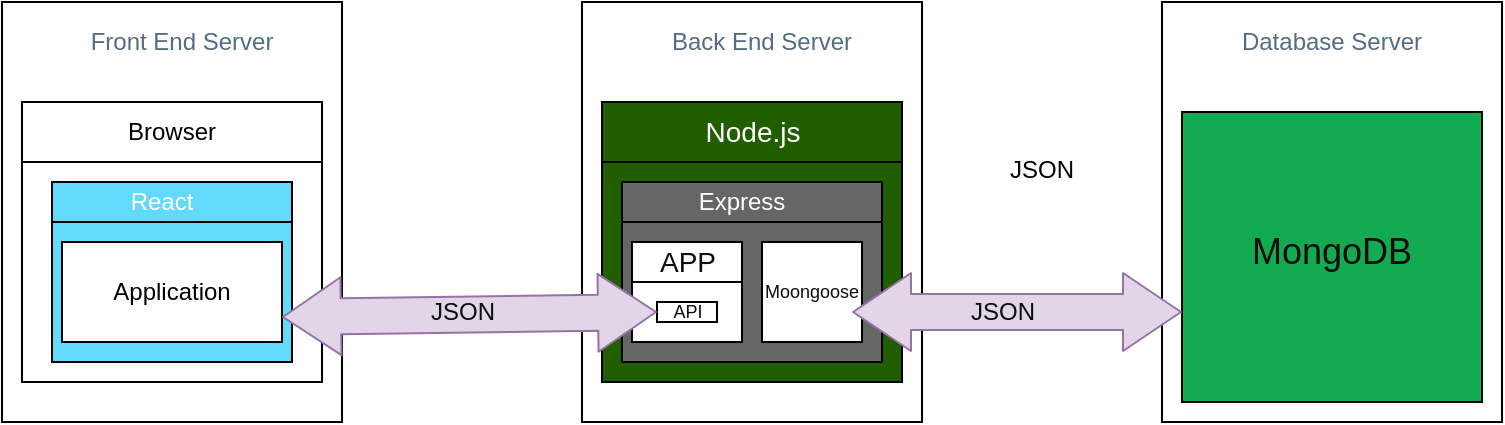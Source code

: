 <mxfile version="14.7.7" type="device"><diagram id="ThDXpCTYLng6TE8pf1K3" name="Page-1"><mxGraphModel dx="868" dy="450" grid="1" gridSize="10" guides="1" tooltips="1" connect="1" arrows="1" fold="1" page="1" pageScale="1" pageWidth="850" pageHeight="1100" math="0" shadow="0"><root><mxCell id="0"/><mxCell id="1" parent="0"/><mxCell id="wD5xVIVboduCWBvw1n_5-41" value="" style="rounded=0;whiteSpace=wrap;html=1;fillColor=#61dafb;" vertex="1" parent="1"><mxGeometry x="380" y="164" width="120" height="90" as="geometry"/></mxCell><mxCell id="wD5xVIVboduCWBvw1n_5-1" value="" style="rounded=0;whiteSpace=wrap;html=1;" vertex="1" parent="1"><mxGeometry x="70" y="70" width="170" height="210" as="geometry"/></mxCell><mxCell id="wD5xVIVboduCWBvw1n_5-2" value="Front End Server" style="text;html=1;strokeColor=none;fillColor=none;align=center;verticalAlign=middle;whiteSpace=wrap;rounded=0;fontColor=#546c84;" vertex="1" parent="1"><mxGeometry x="110" y="80" width="100" height="20" as="geometry"/></mxCell><mxCell id="wD5xVIVboduCWBvw1n_5-3" style="edgeStyle=orthogonalEdgeStyle;rounded=0;orthogonalLoop=1;jettySize=auto;html=1;exitX=0.5;exitY=1;exitDx=0;exitDy=0;" edge="1" parent="1" source="wD5xVIVboduCWBvw1n_5-2" target="wD5xVIVboduCWBvw1n_5-2"><mxGeometry relative="1" as="geometry"/></mxCell><mxCell id="wD5xVIVboduCWBvw1n_5-4" value="" style="rounded=0;whiteSpace=wrap;html=1;" vertex="1" parent="1"><mxGeometry x="360" y="70" width="170" height="210" as="geometry"/></mxCell><mxCell id="wD5xVIVboduCWBvw1n_5-5" value="Back End Server" style="text;html=1;strokeColor=none;fillColor=none;align=center;verticalAlign=middle;whiteSpace=wrap;rounded=0;fontColor=#546c84;" vertex="1" parent="1"><mxGeometry x="400" y="80" width="100" height="20" as="geometry"/></mxCell><mxCell id="wD5xVIVboduCWBvw1n_5-6" style="edgeStyle=orthogonalEdgeStyle;rounded=0;orthogonalLoop=1;jettySize=auto;html=1;exitX=0.5;exitY=1;exitDx=0;exitDy=0;" edge="1" source="wD5xVIVboduCWBvw1n_5-5" target="wD5xVIVboduCWBvw1n_5-5" parent="1"><mxGeometry relative="1" as="geometry"/></mxCell><mxCell id="wD5xVIVboduCWBvw1n_5-7" value="" style="rounded=0;whiteSpace=wrap;html=1;" vertex="1" parent="1"><mxGeometry x="650" y="70" width="170" height="210" as="geometry"/></mxCell><mxCell id="wD5xVIVboduCWBvw1n_5-8" value="Database Server" style="text;html=1;strokeColor=none;fillColor=none;align=center;verticalAlign=middle;whiteSpace=wrap;rounded=0;fontColor=#546c84;" vertex="1" parent="1"><mxGeometry x="685" y="80" width="100" height="20" as="geometry"/></mxCell><mxCell id="wD5xVIVboduCWBvw1n_5-9" style="edgeStyle=orthogonalEdgeStyle;rounded=0;orthogonalLoop=1;jettySize=auto;html=1;exitX=0.5;exitY=1;exitDx=0;exitDy=0;" edge="1" source="wD5xVIVboduCWBvw1n_5-8" target="wD5xVIVboduCWBvw1n_5-8" parent="1"><mxGeometry relative="1" as="geometry"/></mxCell><mxCell id="wD5xVIVboduCWBvw1n_5-14" value="JSON" style="text;html=1;strokeColor=none;fillColor=none;align=center;verticalAlign=middle;whiteSpace=wrap;rounded=0;" vertex="1" parent="1"><mxGeometry x="570" y="144" width="40" height="20" as="geometry"/></mxCell><mxCell id="wD5xVIVboduCWBvw1n_5-15" style="edgeStyle=orthogonalEdgeStyle;rounded=0;orthogonalLoop=1;jettySize=auto;html=1;exitX=0.5;exitY=1;exitDx=0;exitDy=0;" edge="1" source="wD5xVIVboduCWBvw1n_5-14" target="wD5xVIVboduCWBvw1n_5-14" parent="1"><mxGeometry relative="1" as="geometry"/></mxCell><mxCell id="wD5xVIVboduCWBvw1n_5-17" value="" style="rounded=0;whiteSpace=wrap;html=1;" vertex="1" parent="1"><mxGeometry x="80" y="120" width="150" height="140" as="geometry"/></mxCell><mxCell id="wD5xVIVboduCWBvw1n_5-22" value="" style="rounded=0;whiteSpace=wrap;html=1;" vertex="1" parent="1"><mxGeometry x="80" y="120" width="150" height="30" as="geometry"/></mxCell><mxCell id="wD5xVIVboduCWBvw1n_5-23" value="" style="rounded=0;whiteSpace=wrap;html=1;fillColor=#61dafb;" vertex="1" parent="1"><mxGeometry x="95" y="160" width="120" height="90" as="geometry"/></mxCell><mxCell id="wD5xVIVboduCWBvw1n_5-27" value="JSON" style="text;html=1;strokeColor=none;fillColor=none;align=center;verticalAlign=middle;whiteSpace=wrap;rounded=0;" vertex="1" parent="1"><mxGeometry x="280" y="215" width="40" height="20" as="geometry"/></mxCell><mxCell id="wD5xVIVboduCWBvw1n_5-28" style="edgeStyle=orthogonalEdgeStyle;rounded=0;orthogonalLoop=1;jettySize=auto;html=1;exitX=0.5;exitY=1;exitDx=0;exitDy=0;" edge="1" source="wD5xVIVboduCWBvw1n_5-27" target="wD5xVIVboduCWBvw1n_5-27" parent="1"><mxGeometry relative="1" as="geometry"/></mxCell><mxCell id="wD5xVIVboduCWBvw1n_5-30" value="Browser" style="text;html=1;strokeColor=none;fillColor=none;align=center;verticalAlign=middle;whiteSpace=wrap;rounded=0;" vertex="1" parent="1"><mxGeometry x="135" y="125" width="40" height="20" as="geometry"/></mxCell><mxCell id="wD5xVIVboduCWBvw1n_5-31" value="" style="rounded=0;whiteSpace=wrap;html=1;fillColor=#61dafb;" vertex="1" parent="1"><mxGeometry x="95" y="160" width="120" height="20" as="geometry"/></mxCell><mxCell id="wD5xVIVboduCWBvw1n_5-32" value="React" style="text;html=1;align=center;verticalAlign=middle;whiteSpace=wrap;rounded=0;fontColor=#FFFFFF;" vertex="1" parent="1"><mxGeometry x="130" y="160" width="40" height="20" as="geometry"/></mxCell><mxCell id="wD5xVIVboduCWBvw1n_5-33" value="Application" style="rounded=0;whiteSpace=wrap;html=1;" vertex="1" parent="1"><mxGeometry x="100" y="190" width="110" height="50" as="geometry"/></mxCell><mxCell id="wD5xVIVboduCWBvw1n_5-34" value="" style="rounded=0;whiteSpace=wrap;html=1;fontColor=#FFFFFF;fillColor=#13aa52;" vertex="1" parent="1"><mxGeometry x="660" y="125" width="150" height="145" as="geometry"/></mxCell><mxCell id="wD5xVIVboduCWBvw1n_5-35" value="MongoDB" style="text;html=1;strokeColor=none;fillColor=none;align=center;verticalAlign=middle;whiteSpace=wrap;rounded=0;fontColor=#0D0D0D;fontSize=18;" vertex="1" parent="1"><mxGeometry x="700" y="180" width="70" height="30" as="geometry"/></mxCell><mxCell id="wD5xVIVboduCWBvw1n_5-42" value="" style="rounded=0;whiteSpace=wrap;html=1;fillColor=#205e00;" vertex="1" parent="1"><mxGeometry x="370" y="120" width="150" height="140" as="geometry"/></mxCell><mxCell id="wD5xVIVboduCWBvw1n_5-43" value="" style="rounded=0;whiteSpace=wrap;html=1;fillColor=#666666;" vertex="1" parent="1"><mxGeometry x="380" y="160" width="130" height="90" as="geometry"/></mxCell><mxCell id="wD5xVIVboduCWBvw1n_5-45" value="" style="rounded=0;whiteSpace=wrap;html=1;fillColor=#205e00;" vertex="1" parent="1"><mxGeometry x="370" y="120" width="150" height="30" as="geometry"/></mxCell><mxCell id="wD5xVIVboduCWBvw1n_5-46" value="Node.js" style="text;html=1;strokeColor=none;fillColor=none;align=center;verticalAlign=middle;whiteSpace=wrap;rounded=0;fontColor=#FFFFFF;fontSize=14;" vertex="1" parent="1"><mxGeometry x="417.5" y="125" width="55" height="20" as="geometry"/></mxCell><mxCell id="wD5xVIVboduCWBvw1n_5-47" value="" style="rounded=0;whiteSpace=wrap;html=1;fillColor=#666666;" vertex="1" parent="1"><mxGeometry x="380" y="160" width="130" height="20" as="geometry"/></mxCell><mxCell id="wD5xVIVboduCWBvw1n_5-48" value="Express" style="text;html=1;align=center;verticalAlign=middle;whiteSpace=wrap;rounded=0;fontColor=#FFFFFF;" vertex="1" parent="1"><mxGeometry x="420" y="160" width="40" height="20" as="geometry"/></mxCell><mxCell id="wD5xVIVboduCWBvw1n_5-49" value="" style="rounded=0;whiteSpace=wrap;html=1;fontSize=14;fontColor=#FFFFFF;fillColor=#FFFFFF;" vertex="1" parent="1"><mxGeometry x="385" y="190" width="55" height="50" as="geometry"/></mxCell><mxCell id="wD5xVIVboduCWBvw1n_5-50" value="" style="rounded=0;whiteSpace=wrap;html=1;fontSize=14;fontColor=#FFFFFF;fillColor=#FFFFFF;" vertex="1" parent="1"><mxGeometry x="450" y="190" width="50" height="50" as="geometry"/></mxCell><mxCell id="wD5xVIVboduCWBvw1n_5-51" value="" style="rounded=0;whiteSpace=wrap;html=1;fontSize=14;fontColor=#FFFFFF;fillColor=#FFFFFF;" vertex="1" parent="1"><mxGeometry x="385" y="190" width="55" height="20" as="geometry"/></mxCell><mxCell id="wD5xVIVboduCWBvw1n_5-52" value="APP" style="text;html=1;strokeColor=none;fillColor=none;align=center;verticalAlign=middle;whiteSpace=wrap;rounded=0;fontSize=14;fontColor=#0D0D0D;" vertex="1" parent="1"><mxGeometry x="392.5" y="190" width="40" height="20" as="geometry"/></mxCell><mxCell id="wD5xVIVboduCWBvw1n_5-53" value="Moongoose" style="text;html=1;strokeColor=none;fillColor=none;align=center;verticalAlign=middle;whiteSpace=wrap;rounded=0;fontSize=9;fontColor=#0D0D0D;" vertex="1" parent="1"><mxGeometry x="455" y="205" width="40" height="20" as="geometry"/></mxCell><mxCell id="wD5xVIVboduCWBvw1n_5-54" value="API" style="rounded=0;whiteSpace=wrap;html=1;fontSize=9;fontColor=#0D0D0D;fillColor=#FFFFFF;" vertex="1" parent="1"><mxGeometry x="397.5" y="220" width="30" height="10" as="geometry"/></mxCell><mxCell id="wD5xVIVboduCWBvw1n_5-16" value="" style="shape=flexArrow;endArrow=classic;startArrow=classic;html=1;width=18;startSize=9.33;endSize=9.33;exitX=1;exitY=1;exitDx=0;exitDy=0;fillColor=#e1d5e7;strokeColor=#9673a6;" edge="1" parent="1" source="wD5xVIVboduCWBvw1n_5-53"><mxGeometry width="100" height="100" relative="1" as="geometry"><mxPoint x="530" y="225" as="sourcePoint"/><mxPoint x="660" y="225" as="targetPoint"/><Array as="points"/></mxGeometry></mxCell><mxCell id="wD5xVIVboduCWBvw1n_5-29" value="" style="shape=flexArrow;endArrow=classic;startArrow=classic;html=1;width=18;startSize=9.33;endSize=9.33;entryX=0;entryY=0.5;entryDx=0;entryDy=0;exitX=1;exitY=0.75;exitDx=0;exitDy=0;fontStyle=1;fontSize=18;fillColor=#e1d5e7;strokeColor=#9673a6;" edge="1" parent="1" source="wD5xVIVboduCWBvw1n_5-33" target="wD5xVIVboduCWBvw1n_5-54"><mxGeometry width="100" height="100" relative="1" as="geometry"><mxPoint x="242" y="230" as="sourcePoint"/><mxPoint x="360" y="225" as="targetPoint"/><Array as="points"/></mxGeometry></mxCell><mxCell id="wD5xVIVboduCWBvw1n_5-55" value="JSON" style="edgeLabel;html=1;align=center;verticalAlign=middle;resizable=0;points=[];fontSize=12;fontColor=#0D0D0D;labelBackgroundColor=#E1D5E7;" vertex="1" connectable="0" parent="wD5xVIVboduCWBvw1n_5-29"><mxGeometry x="-0.221" y="3" relative="1" as="geometry"><mxPoint x="17" y="1" as="offset"/></mxGeometry></mxCell><mxCell id="wD5xVIVboduCWBvw1n_5-56" value="JSON" style="edgeLabel;html=1;align=center;verticalAlign=middle;resizable=0;points=[];fontSize=12;fontColor=#0D0D0D;labelBackgroundColor=#E1D5E7;" vertex="1" connectable="0" parent="wD5xVIVboduCWBvw1n_5-29"><mxGeometry x="-0.221" y="3" relative="1" as="geometry"><mxPoint x="287" y="1" as="offset"/></mxGeometry></mxCell></root></mxGraphModel></diagram></mxfile>